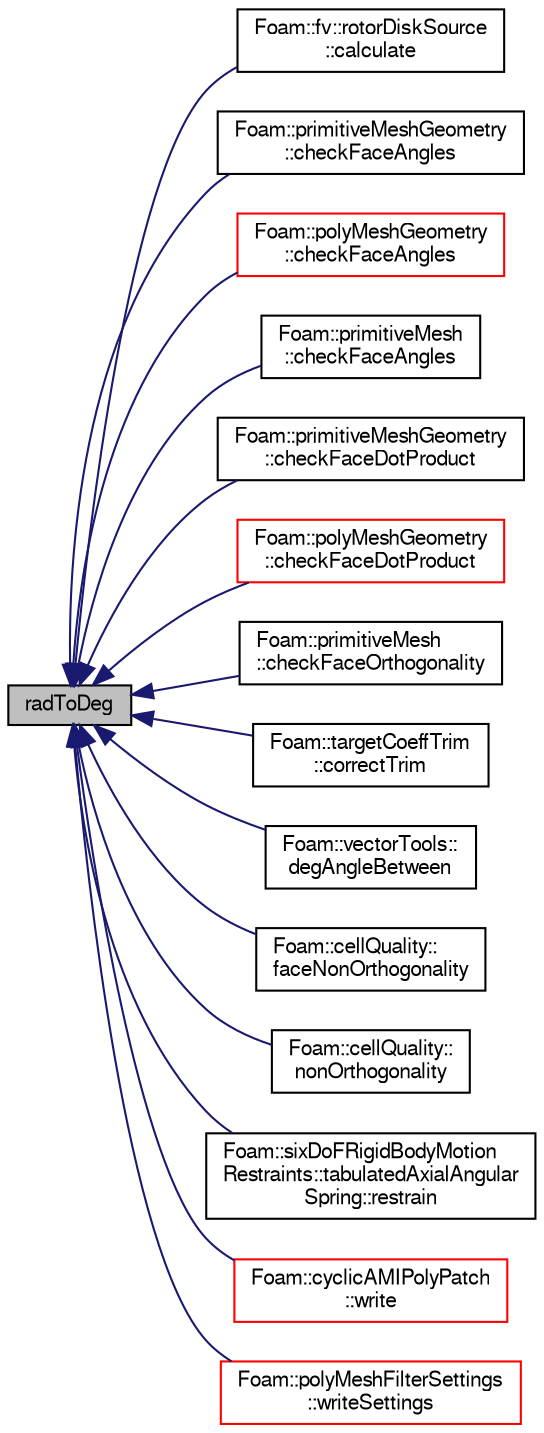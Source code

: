 digraph "radToDeg"
{
  bgcolor="transparent";
  edge [fontname="FreeSans",fontsize="10",labelfontname="FreeSans",labelfontsize="10"];
  node [fontname="FreeSans",fontsize="10",shape=record];
  rankdir="LR";
  Node1 [label="radToDeg",height=0.2,width=0.4,color="black", fillcolor="grey75", style="filled" fontcolor="black"];
  Node1 -> Node2 [dir="back",color="midnightblue",fontsize="10",style="solid",fontname="FreeSans"];
  Node2 [label="Foam::fv::rotorDiskSource\l::calculate",height=0.2,width=0.4,color="black",URL="$a02158.html#af1f80de2cfdda8beed20eae7693f3c4e",tooltip="Calculate forces. "];
  Node1 -> Node3 [dir="back",color="midnightblue",fontsize="10",style="solid",fontname="FreeSans"];
  Node3 [label="Foam::primitiveMeshGeometry\l::checkFaceAngles",height=0.2,width=0.4,color="black",URL="$a01912.html#a1e53fa2de621f051c1777b67d71e354c"];
  Node1 -> Node4 [dir="back",color="midnightblue",fontsize="10",style="solid",fontname="FreeSans"];
  Node4 [label="Foam::polyMeshGeometry\l::checkFaceAngles",height=0.2,width=0.4,color="red",URL="$a01865.html#a54a9bc2a85ca197cef7b133c51ec94b4",tooltip="See primitiveMesh. "];
  Node1 -> Node5 [dir="back",color="midnightblue",fontsize="10",style="solid",fontname="FreeSans"];
  Node5 [label="Foam::primitiveMesh\l::checkFaceAngles",height=0.2,width=0.4,color="black",URL="$a01911.html#a0ad74d466968f0e920d9a0d713727e56",tooltip="Check face angles. "];
  Node1 -> Node6 [dir="back",color="midnightblue",fontsize="10",style="solid",fontname="FreeSans"];
  Node6 [label="Foam::primitiveMeshGeometry\l::checkFaceDotProduct",height=0.2,width=0.4,color="black",URL="$a01912.html#abe689b0ea95babc2086677dec53f57f2"];
  Node1 -> Node7 [dir="back",color="midnightblue",fontsize="10",style="solid",fontname="FreeSans"];
  Node7 [label="Foam::polyMeshGeometry\l::checkFaceDotProduct",height=0.2,width=0.4,color="red",URL="$a01865.html#a5014e575335db939bc66eb2fe32ac48f",tooltip="See primitiveMesh. "];
  Node1 -> Node8 [dir="back",color="midnightblue",fontsize="10",style="solid",fontname="FreeSans"];
  Node8 [label="Foam::primitiveMesh\l::checkFaceOrthogonality",height=0.2,width=0.4,color="black",URL="$a01911.html#a53c93950456aabcf95d28e5892635876",tooltip="Check for non-orthogonality. "];
  Node1 -> Node9 [dir="back",color="midnightblue",fontsize="10",style="solid",fontname="FreeSans"];
  Node9 [label="Foam::targetCoeffTrim\l::correctTrim",height=0.2,width=0.4,color="black",URL="$a02486.html#ad37d5953b0d045bbcea4770e36fa384e",tooltip="Correct the model. "];
  Node1 -> Node10 [dir="back",color="midnightblue",fontsize="10",style="solid",fontname="FreeSans"];
  Node10 [label="Foam::vectorTools::\ldegAngleBetween",height=0.2,width=0.4,color="black",URL="$a10324.html#ab61850ec0c8c961db8657838aac07d2d",tooltip="Calculate angle between a and b in degrees. "];
  Node1 -> Node11 [dir="back",color="midnightblue",fontsize="10",style="solid",fontname="FreeSans"];
  Node11 [label="Foam::cellQuality::\lfaceNonOrthogonality",height=0.2,width=0.4,color="black",URL="$a00213.html#a21a608cd486c7e3bc5af038c6c177460",tooltip="Return face non-orthogonality. "];
  Node1 -> Node12 [dir="back",color="midnightblue",fontsize="10",style="solid",fontname="FreeSans"];
  Node12 [label="Foam::cellQuality::\lnonOrthogonality",height=0.2,width=0.4,color="black",URL="$a00213.html#a2aa3f51b03e59419499f9a21215b2a8f",tooltip="Return cell non-orthogonality. "];
  Node1 -> Node13 [dir="back",color="midnightblue",fontsize="10",style="solid",fontname="FreeSans"];
  Node13 [label="Foam::sixDoFRigidBodyMotion\lRestraints::tabulatedAxialAngular\lSpring::restrain",height=0.2,width=0.4,color="black",URL="$a02483.html#a7fa713dfa7e7b8124d760266460acb1a",tooltip="Calculate the restraint position, force and moment. "];
  Node1 -> Node14 [dir="back",color="midnightblue",fontsize="10",style="solid",fontname="FreeSans"];
  Node14 [label="Foam::cyclicAMIPolyPatch\l::write",height=0.2,width=0.4,color="red",URL="$a00453.html#a0941061ad5a26be83b4107d05750ace6",tooltip="Write the polyPatch data as a dictionary. "];
  Node1 -> Node15 [dir="back",color="midnightblue",fontsize="10",style="solid",fontname="FreeSans"];
  Node15 [label="Foam::polyMeshFilterSettings\l::writeSettings",height=0.2,width=0.4,color="red",URL="$a01864.html#abe3c585a1ab081cb386fb7c90e2bdb8c",tooltip="Write the settings to a stream. "];
}
